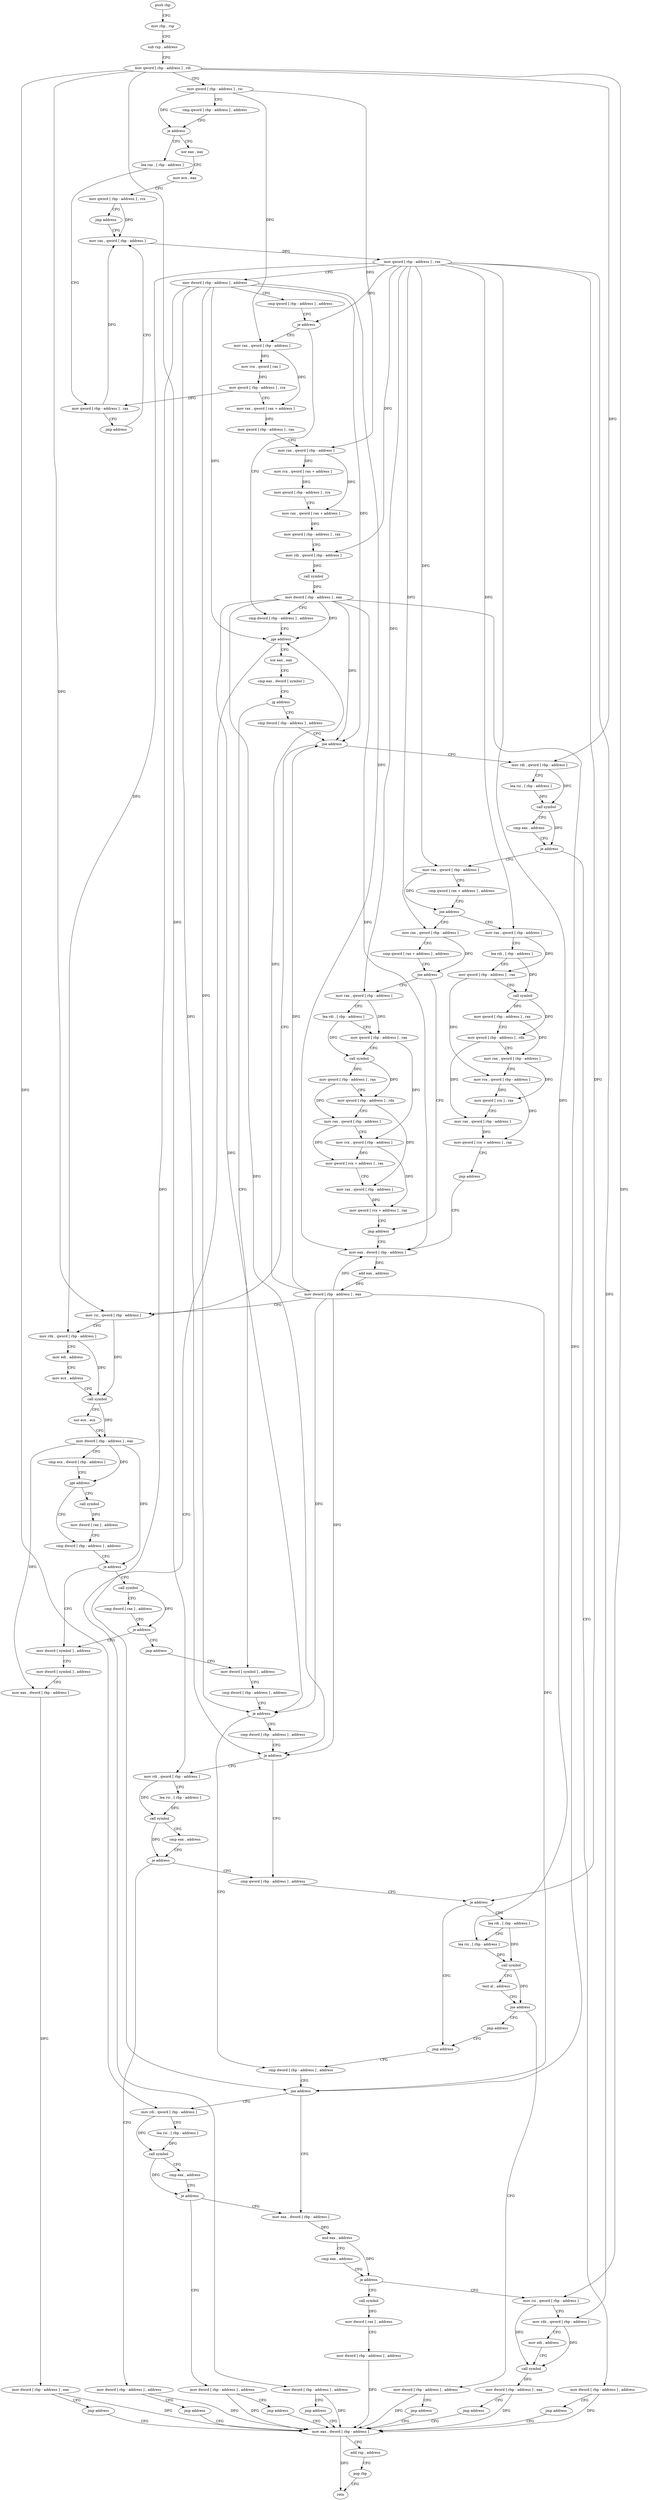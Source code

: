 digraph "func" {
"4294384" [label = "push rbp" ]
"4294385" [label = "mov rbp , rsp" ]
"4294388" [label = "sub rsp , address" ]
"4294395" [label = "mov qword [ rbp - address ] , rdi" ]
"4294399" [label = "mov qword [ rbp - address ] , rsi" ]
"4294403" [label = "cmp qword [ rbp - address ] , address" ]
"4294408" [label = "je address" ]
"4294430" [label = "xor eax , eax" ]
"4294414" [label = "lea rax , [ rbp - address ]" ]
"4294432" [label = "mov ecx , eax" ]
"4294434" [label = "mov qword [ rbp - address ] , rcx" ]
"4294441" [label = "jmp address" ]
"4294446" [label = "mov rax , qword [ rbp - address ]" ]
"4294418" [label = "mov qword [ rbp - address ] , rax" ]
"4294425" [label = "jmp address" ]
"4294453" [label = "mov qword [ rbp - address ] , rax" ]
"4294457" [label = "mov dword [ rbp - address ] , address" ]
"4294464" [label = "cmp qword [ rbp - address ] , address" ]
"4294469" [label = "je address" ]
"4294526" [label = "cmp dword [ rbp - address ] , address" ]
"4294475" [label = "mov rax , qword [ rbp - address ]" ]
"4294530" [label = "jge address" ]
"4294548" [label = "xor eax , eax" ]
"4294536" [label = "mov dword [ rbp - address ] , address" ]
"4294479" [label = "mov rcx , qword [ rax ]" ]
"4294482" [label = "mov qword [ rbp - address ] , rcx" ]
"4294486" [label = "mov rax , qword [ rax + address ]" ]
"4294490" [label = "mov qword [ rbp - address ] , rax" ]
"4294494" [label = "mov rax , qword [ rbp - address ]" ]
"4294498" [label = "mov rcx , qword [ rax + address ]" ]
"4294502" [label = "mov qword [ rbp - address ] , rcx" ]
"4294506" [label = "mov rax , qword [ rax + address ]" ]
"4294510" [label = "mov qword [ rbp - address ] , rax" ]
"4294514" [label = "mov rdi , qword [ rbp - address ]" ]
"4294518" [label = "call symbol" ]
"4294523" [label = "mov dword [ rbp - address ] , eax" ]
"4294550" [label = "cmp eax , dword [ symbol ]" ]
"4294557" [label = "jg address" ]
"4294918" [label = "mov dword [ symbol ] , address" ]
"4294563" [label = "cmp dword [ rbp - address ] , address" ]
"4294543" [label = "jmp address" ]
"4295156" [label = "mov eax , dword [ rbp - address ]" ]
"4294929" [label = "cmp dword [ rbp - address ] , address" ]
"4294933" [label = "je address" ]
"4295043" [label = "cmp dword [ rbp - address ] , address" ]
"4294939" [label = "cmp dword [ rbp - address ] , address" ]
"4294567" [label = "jne address" ]
"4294796" [label = "mov rsi , qword [ rbp - address ]" ]
"4294573" [label = "mov rdi , qword [ rbp - address ]" ]
"4295159" [label = "add rsp , address" ]
"4295166" [label = "pop rbp" ]
"4295167" [label = "retn" ]
"4295047" [label = "jne address" ]
"4295090" [label = "mov eax , dword [ rbp - address ]" ]
"4295053" [label = "mov rdi , qword [ rbp - address ]" ]
"4294943" [label = "je address" ]
"4294986" [label = "cmp qword [ rbp - address ] , address" ]
"4294949" [label = "mov rdi , qword [ rbp - address ]" ]
"4294800" [label = "mov rdx , qword [ rbp - address ]" ]
"4294804" [label = "mov edi , address" ]
"4294809" [label = "mov ecx , address" ]
"4294814" [label = "call symbol" ]
"4294819" [label = "xor ecx , ecx" ]
"4294821" [label = "mov dword [ rbp - address ] , eax" ]
"4294827" [label = "cmp ecx , dword [ rbp - address ]" ]
"4294833" [label = "jge address" ]
"4294850" [label = "cmp dword [ rbp - address ] , address" ]
"4294839" [label = "call symbol" ]
"4294577" [label = "lea rsi , [ rbp - address ]" ]
"4294584" [label = "call symbol" ]
"4294589" [label = "cmp eax , address" ]
"4294592" [label = "je address" ]
"4294610" [label = "mov rax , qword [ rbp - address ]" ]
"4294598" [label = "mov dword [ rbp - address ] , address" ]
"4295096" [label = "and eax , address" ]
"4295101" [label = "cmp eax , address" ]
"4295106" [label = "je address" ]
"4295138" [label = "call symbol" ]
"4295112" [label = "mov rsi , qword [ rbp - address ]" ]
"4295057" [label = "lea rsi , [ rbp - address ]" ]
"4295064" [label = "call symbol" ]
"4295069" [label = "cmp eax , address" ]
"4295072" [label = "je address" ]
"4295078" [label = "mov dword [ rbp - address ] , address" ]
"4294991" [label = "je address" ]
"4295038" [label = "jmp address" ]
"4294997" [label = "lea rdi , [ rbp - address ]" ]
"4294953" [label = "lea rsi , [ rbp - address ]" ]
"4294960" [label = "call symbol" ]
"4294965" [label = "cmp eax , address" ]
"4294968" [label = "je address" ]
"4294974" [label = "mov dword [ rbp - address ] , address" ]
"4294857" [label = "je address" ]
"4294877" [label = "mov dword [ symbol ] , address" ]
"4294863" [label = "call symbol" ]
"4294844" [label = "mov dword [ rax ] , address" ]
"4294614" [label = "cmp qword [ rax + address ] , address" ]
"4294622" [label = "jne address" ]
"4294698" [label = "mov rax , qword [ rbp - address ]" ]
"4294628" [label = "mov rax , qword [ rbp - address ]" ]
"4294605" [label = "jmp address" ]
"4295143" [label = "mov dword [ rax ] , address" ]
"4295149" [label = "mov dword [ rbp - address ] , address" ]
"4295116" [label = "mov rdx , qword [ rbp - address ]" ]
"4295120" [label = "mov edi , address" ]
"4295125" [label = "call symbol" ]
"4295130" [label = "mov dword [ rbp - address ] , eax" ]
"4295133" [label = "jmp address" ]
"4295085" [label = "jmp address" ]
"4295004" [label = "lea rsi , [ rbp - address ]" ]
"4295008" [label = "call symbol" ]
"4295013" [label = "test al , address" ]
"4295015" [label = "jne address" ]
"4295026" [label = "mov dword [ rbp - address ] , address" ]
"4295021" [label = "jmp address" ]
"4294981" [label = "jmp address" ]
"4294888" [label = "mov dword [ symbol ] , address" ]
"4294899" [label = "mov eax , dword [ rbp - address ]" ]
"4294905" [label = "mov dword [ rbp - address ] , eax" ]
"4294908" [label = "jmp address" ]
"4294868" [label = "cmp dword [ rax ] , address" ]
"4294871" [label = "je address" ]
"4294913" [label = "jmp address" ]
"4294702" [label = "cmp qword [ rax + address ] , address" ]
"4294710" [label = "jne address" ]
"4294782" [label = "jmp address" ]
"4294716" [label = "mov rax , qword [ rbp - address ]" ]
"4294632" [label = "lea rdi , [ rbp - address ]" ]
"4294639" [label = "mov qword [ rbp - address ] , rax" ]
"4294646" [label = "call symbol" ]
"4294651" [label = "mov qword [ rbp - address ] , rax" ]
"4294658" [label = "mov qword [ rbp - address ] , rdx" ]
"4294665" [label = "mov rax , qword [ rbp - address ]" ]
"4294672" [label = "mov rcx , qword [ rbp - address ]" ]
"4294679" [label = "mov qword [ rcx ] , rax" ]
"4294682" [label = "mov rax , qword [ rbp - address ]" ]
"4294689" [label = "mov qword [ rcx + address ] , rax" ]
"4294693" [label = "jmp address" ]
"4294787" [label = "mov eax , dword [ rbp - address ]" ]
"4295033" [label = "jmp address" ]
"4294720" [label = "lea rdi , [ rbp - address ]" ]
"4294727" [label = "mov qword [ rbp - address ] , rax" ]
"4294734" [label = "call symbol" ]
"4294739" [label = "mov qword [ rbp - address ] , rax" ]
"4294746" [label = "mov qword [ rbp - address ] , rdx" ]
"4294753" [label = "mov rax , qword [ rbp - address ]" ]
"4294760" [label = "mov rcx , qword [ rbp - address ]" ]
"4294767" [label = "mov qword [ rcx + address ] , rax" ]
"4294771" [label = "mov rax , qword [ rbp - address ]" ]
"4294778" [label = "mov qword [ rcx + address ] , rax" ]
"4294790" [label = "add eax , address" ]
"4294793" [label = "mov dword [ rbp - address ] , eax" ]
"4294384" -> "4294385" [ label = "CFG" ]
"4294385" -> "4294388" [ label = "CFG" ]
"4294388" -> "4294395" [ label = "CFG" ]
"4294395" -> "4294399" [ label = "CFG" ]
"4294395" -> "4294796" [ label = "DFG" ]
"4294395" -> "4294573" [ label = "DFG" ]
"4294395" -> "4295053" [ label = "DFG" ]
"4294395" -> "4294949" [ label = "DFG" ]
"4294395" -> "4295112" [ label = "DFG" ]
"4294399" -> "4294403" [ label = "CFG" ]
"4294399" -> "4294408" [ label = "DFG" ]
"4294399" -> "4294475" [ label = "DFG" ]
"4294399" -> "4294494" [ label = "DFG" ]
"4294403" -> "4294408" [ label = "CFG" ]
"4294408" -> "4294430" [ label = "CFG" ]
"4294408" -> "4294414" [ label = "CFG" ]
"4294430" -> "4294432" [ label = "CFG" ]
"4294414" -> "4294418" [ label = "CFG" ]
"4294432" -> "4294434" [ label = "CFG" ]
"4294434" -> "4294441" [ label = "CFG" ]
"4294434" -> "4294446" [ label = "DFG" ]
"4294441" -> "4294446" [ label = "CFG" ]
"4294446" -> "4294453" [ label = "DFG" ]
"4294418" -> "4294425" [ label = "CFG" ]
"4294418" -> "4294446" [ label = "DFG" ]
"4294425" -> "4294446" [ label = "CFG" ]
"4294453" -> "4294457" [ label = "CFG" ]
"4294453" -> "4294469" [ label = "DFG" ]
"4294453" -> "4294514" [ label = "DFG" ]
"4294453" -> "4294800" [ label = "DFG" ]
"4294453" -> "4294991" [ label = "DFG" ]
"4294453" -> "4294610" [ label = "DFG" ]
"4294453" -> "4295116" [ label = "DFG" ]
"4294453" -> "4294698" [ label = "DFG" ]
"4294453" -> "4294628" [ label = "DFG" ]
"4294453" -> "4294716" [ label = "DFG" ]
"4294453" -> "4295004" [ label = "DFG" ]
"4294457" -> "4294464" [ label = "CFG" ]
"4294457" -> "4294530" [ label = "DFG" ]
"4294457" -> "4294933" [ label = "DFG" ]
"4294457" -> "4294567" [ label = "DFG" ]
"4294457" -> "4295047" [ label = "DFG" ]
"4294457" -> "4294943" [ label = "DFG" ]
"4294457" -> "4294787" [ label = "DFG" ]
"4294464" -> "4294469" [ label = "CFG" ]
"4294469" -> "4294526" [ label = "CFG" ]
"4294469" -> "4294475" [ label = "CFG" ]
"4294526" -> "4294530" [ label = "CFG" ]
"4294475" -> "4294479" [ label = "DFG" ]
"4294475" -> "4294486" [ label = "DFG" ]
"4294530" -> "4294548" [ label = "CFG" ]
"4294530" -> "4294536" [ label = "CFG" ]
"4294548" -> "4294550" [ label = "CFG" ]
"4294536" -> "4294543" [ label = "CFG" ]
"4294536" -> "4295156" [ label = "DFG" ]
"4294479" -> "4294482" [ label = "DFG" ]
"4294482" -> "4294486" [ label = "CFG" ]
"4294482" -> "4294418" [ label = "DFG" ]
"4294486" -> "4294490" [ label = "DFG" ]
"4294490" -> "4294494" [ label = "CFG" ]
"4294494" -> "4294498" [ label = "DFG" ]
"4294494" -> "4294506" [ label = "DFG" ]
"4294498" -> "4294502" [ label = "DFG" ]
"4294502" -> "4294506" [ label = "CFG" ]
"4294506" -> "4294510" [ label = "DFG" ]
"4294510" -> "4294514" [ label = "CFG" ]
"4294514" -> "4294518" [ label = "DFG" ]
"4294518" -> "4294523" [ label = "DFG" ]
"4294523" -> "4294526" [ label = "CFG" ]
"4294523" -> "4294530" [ label = "DFG" ]
"4294523" -> "4294933" [ label = "DFG" ]
"4294523" -> "4294567" [ label = "DFG" ]
"4294523" -> "4295047" [ label = "DFG" ]
"4294523" -> "4294943" [ label = "DFG" ]
"4294523" -> "4294787" [ label = "DFG" ]
"4294550" -> "4294557" [ label = "CFG" ]
"4294557" -> "4294918" [ label = "CFG" ]
"4294557" -> "4294563" [ label = "CFG" ]
"4294918" -> "4294929" [ label = "CFG" ]
"4294563" -> "4294567" [ label = "CFG" ]
"4294543" -> "4295156" [ label = "CFG" ]
"4295156" -> "4295159" [ label = "CFG" ]
"4295156" -> "4295167" [ label = "DFG" ]
"4294929" -> "4294933" [ label = "CFG" ]
"4294933" -> "4295043" [ label = "CFG" ]
"4294933" -> "4294939" [ label = "CFG" ]
"4295043" -> "4295047" [ label = "CFG" ]
"4294939" -> "4294943" [ label = "CFG" ]
"4294567" -> "4294796" [ label = "CFG" ]
"4294567" -> "4294573" [ label = "CFG" ]
"4294796" -> "4294800" [ label = "CFG" ]
"4294796" -> "4294814" [ label = "DFG" ]
"4294573" -> "4294577" [ label = "CFG" ]
"4294573" -> "4294584" [ label = "DFG" ]
"4295159" -> "4295166" [ label = "CFG" ]
"4295166" -> "4295167" [ label = "CFG" ]
"4295047" -> "4295090" [ label = "CFG" ]
"4295047" -> "4295053" [ label = "CFG" ]
"4295090" -> "4295096" [ label = "DFG" ]
"4295053" -> "4295057" [ label = "CFG" ]
"4295053" -> "4295064" [ label = "DFG" ]
"4294943" -> "4294986" [ label = "CFG" ]
"4294943" -> "4294949" [ label = "CFG" ]
"4294986" -> "4294991" [ label = "CFG" ]
"4294949" -> "4294953" [ label = "CFG" ]
"4294949" -> "4294960" [ label = "DFG" ]
"4294800" -> "4294804" [ label = "CFG" ]
"4294800" -> "4294814" [ label = "DFG" ]
"4294804" -> "4294809" [ label = "CFG" ]
"4294809" -> "4294814" [ label = "CFG" ]
"4294814" -> "4294819" [ label = "CFG" ]
"4294814" -> "4294821" [ label = "DFG" ]
"4294819" -> "4294821" [ label = "CFG" ]
"4294821" -> "4294827" [ label = "CFG" ]
"4294821" -> "4294833" [ label = "DFG" ]
"4294821" -> "4294857" [ label = "DFG" ]
"4294821" -> "4294899" [ label = "DFG" ]
"4294827" -> "4294833" [ label = "CFG" ]
"4294833" -> "4294850" [ label = "CFG" ]
"4294833" -> "4294839" [ label = "CFG" ]
"4294850" -> "4294857" [ label = "CFG" ]
"4294839" -> "4294844" [ label = "DFG" ]
"4294577" -> "4294584" [ label = "DFG" ]
"4294584" -> "4294589" [ label = "CFG" ]
"4294584" -> "4294592" [ label = "DFG" ]
"4294589" -> "4294592" [ label = "CFG" ]
"4294592" -> "4294610" [ label = "CFG" ]
"4294592" -> "4294598" [ label = "CFG" ]
"4294610" -> "4294614" [ label = "CFG" ]
"4294610" -> "4294622" [ label = "DFG" ]
"4294598" -> "4294605" [ label = "CFG" ]
"4294598" -> "4295156" [ label = "DFG" ]
"4295096" -> "4295101" [ label = "CFG" ]
"4295096" -> "4295106" [ label = "DFG" ]
"4295101" -> "4295106" [ label = "CFG" ]
"4295106" -> "4295138" [ label = "CFG" ]
"4295106" -> "4295112" [ label = "CFG" ]
"4295138" -> "4295143" [ label = "DFG" ]
"4295112" -> "4295116" [ label = "CFG" ]
"4295112" -> "4295125" [ label = "DFG" ]
"4295057" -> "4295064" [ label = "DFG" ]
"4295064" -> "4295069" [ label = "CFG" ]
"4295064" -> "4295072" [ label = "DFG" ]
"4295069" -> "4295072" [ label = "CFG" ]
"4295072" -> "4295090" [ label = "CFG" ]
"4295072" -> "4295078" [ label = "CFG" ]
"4295078" -> "4295085" [ label = "CFG" ]
"4295078" -> "4295156" [ label = "DFG" ]
"4294991" -> "4295038" [ label = "CFG" ]
"4294991" -> "4294997" [ label = "CFG" ]
"4295038" -> "4295043" [ label = "CFG" ]
"4294997" -> "4295004" [ label = "CFG" ]
"4294997" -> "4295008" [ label = "DFG" ]
"4294953" -> "4294960" [ label = "DFG" ]
"4294960" -> "4294965" [ label = "CFG" ]
"4294960" -> "4294968" [ label = "DFG" ]
"4294965" -> "4294968" [ label = "CFG" ]
"4294968" -> "4294986" [ label = "CFG" ]
"4294968" -> "4294974" [ label = "CFG" ]
"4294974" -> "4294981" [ label = "CFG" ]
"4294974" -> "4295156" [ label = "DFG" ]
"4294857" -> "4294877" [ label = "CFG" ]
"4294857" -> "4294863" [ label = "CFG" ]
"4294877" -> "4294888" [ label = "CFG" ]
"4294863" -> "4294868" [ label = "CFG" ]
"4294863" -> "4294871" [ label = "DFG" ]
"4294844" -> "4294850" [ label = "CFG" ]
"4294614" -> "4294622" [ label = "CFG" ]
"4294622" -> "4294698" [ label = "CFG" ]
"4294622" -> "4294628" [ label = "CFG" ]
"4294698" -> "4294702" [ label = "CFG" ]
"4294698" -> "4294710" [ label = "DFG" ]
"4294628" -> "4294632" [ label = "CFG" ]
"4294628" -> "4294639" [ label = "DFG" ]
"4294605" -> "4295156" [ label = "CFG" ]
"4295143" -> "4295149" [ label = "CFG" ]
"4295149" -> "4295156" [ label = "DFG" ]
"4295116" -> "4295120" [ label = "CFG" ]
"4295116" -> "4295125" [ label = "DFG" ]
"4295120" -> "4295125" [ label = "CFG" ]
"4295125" -> "4295130" [ label = "DFG" ]
"4295130" -> "4295133" [ label = "CFG" ]
"4295130" -> "4295156" [ label = "DFG" ]
"4295133" -> "4295156" [ label = "CFG" ]
"4295085" -> "4295156" [ label = "CFG" ]
"4295004" -> "4295008" [ label = "DFG" ]
"4295008" -> "4295013" [ label = "CFG" ]
"4295008" -> "4295015" [ label = "DFG" ]
"4295013" -> "4295015" [ label = "CFG" ]
"4295015" -> "4295026" [ label = "CFG" ]
"4295015" -> "4295021" [ label = "CFG" ]
"4295026" -> "4295033" [ label = "CFG" ]
"4295026" -> "4295156" [ label = "DFG" ]
"4295021" -> "4295038" [ label = "CFG" ]
"4294981" -> "4295156" [ label = "CFG" ]
"4294888" -> "4294899" [ label = "CFG" ]
"4294899" -> "4294905" [ label = "DFG" ]
"4294905" -> "4294908" [ label = "CFG" ]
"4294905" -> "4295156" [ label = "DFG" ]
"4294908" -> "4295156" [ label = "CFG" ]
"4294868" -> "4294871" [ label = "CFG" ]
"4294871" -> "4294913" [ label = "CFG" ]
"4294871" -> "4294877" [ label = "CFG" ]
"4294913" -> "4294918" [ label = "CFG" ]
"4294702" -> "4294710" [ label = "CFG" ]
"4294710" -> "4294782" [ label = "CFG" ]
"4294710" -> "4294716" [ label = "CFG" ]
"4294782" -> "4294787" [ label = "CFG" ]
"4294716" -> "4294720" [ label = "CFG" ]
"4294716" -> "4294727" [ label = "DFG" ]
"4294632" -> "4294639" [ label = "CFG" ]
"4294632" -> "4294646" [ label = "DFG" ]
"4294639" -> "4294646" [ label = "CFG" ]
"4294639" -> "4294672" [ label = "DFG" ]
"4294646" -> "4294651" [ label = "DFG" ]
"4294646" -> "4294658" [ label = "DFG" ]
"4294651" -> "4294658" [ label = "CFG" ]
"4294651" -> "4294665" [ label = "DFG" ]
"4294658" -> "4294665" [ label = "CFG" ]
"4294658" -> "4294682" [ label = "DFG" ]
"4294665" -> "4294672" [ label = "CFG" ]
"4294665" -> "4294679" [ label = "DFG" ]
"4294672" -> "4294679" [ label = "DFG" ]
"4294672" -> "4294689" [ label = "DFG" ]
"4294679" -> "4294682" [ label = "CFG" ]
"4294682" -> "4294689" [ label = "DFG" ]
"4294689" -> "4294693" [ label = "CFG" ]
"4294693" -> "4294787" [ label = "CFG" ]
"4294787" -> "4294790" [ label = "DFG" ]
"4295033" -> "4295156" [ label = "CFG" ]
"4294720" -> "4294727" [ label = "CFG" ]
"4294720" -> "4294734" [ label = "DFG" ]
"4294727" -> "4294734" [ label = "CFG" ]
"4294727" -> "4294760" [ label = "DFG" ]
"4294734" -> "4294739" [ label = "DFG" ]
"4294734" -> "4294746" [ label = "DFG" ]
"4294739" -> "4294746" [ label = "CFG" ]
"4294739" -> "4294753" [ label = "DFG" ]
"4294746" -> "4294753" [ label = "CFG" ]
"4294746" -> "4294771" [ label = "DFG" ]
"4294753" -> "4294760" [ label = "CFG" ]
"4294753" -> "4294767" [ label = "DFG" ]
"4294760" -> "4294767" [ label = "DFG" ]
"4294760" -> "4294778" [ label = "DFG" ]
"4294767" -> "4294771" [ label = "CFG" ]
"4294771" -> "4294778" [ label = "DFG" ]
"4294778" -> "4294782" [ label = "CFG" ]
"4294790" -> "4294793" [ label = "DFG" ]
"4294793" -> "4294796" [ label = "CFG" ]
"4294793" -> "4294530" [ label = "DFG" ]
"4294793" -> "4294933" [ label = "DFG" ]
"4294793" -> "4294567" [ label = "DFG" ]
"4294793" -> "4295047" [ label = "DFG" ]
"4294793" -> "4294943" [ label = "DFG" ]
"4294793" -> "4294787" [ label = "DFG" ]
}
